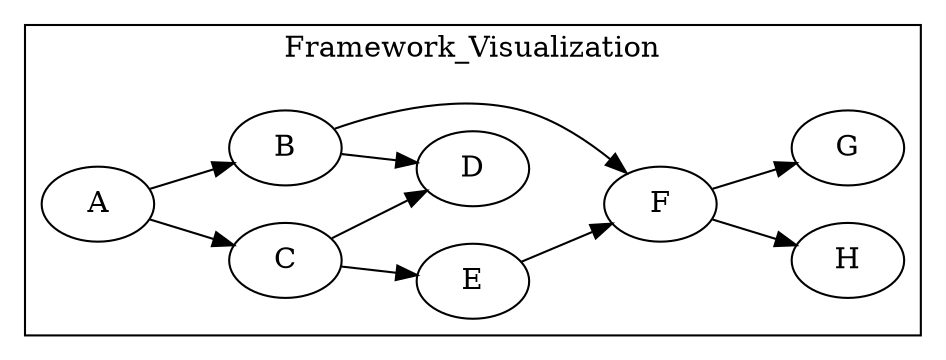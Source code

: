 digraph Framework_Example {
rankdir="LR";
subgraph cluster_Example {
label="Framework_Visualization";
p0x7f2ae1216020[label="H"];
p0x7f2ae1216138[label="G"];
p0x7f2ae1216250[label="F"];
p0x7f2ae1216250 -> p0x7f2ae1216138;
p0x7f2ae1216250 -> p0x7f2ae1216020;
p0x7f2ae1216368[label="E"];
p0x7f2ae1216368 -> p0x7f2ae1216250;
p0x7f2ae1216480[label="D"];
p0x7f2ae1216598[label="C"];
p0x7f2ae1216598 -> p0x7f2ae1216480;
p0x7f2ae1216598 -> p0x7f2ae1216368;
p0x7f2ae12166b0[label="B"];
p0x7f2ae12166b0 -> p0x7f2ae1216480;
p0x7f2ae12166b0 -> p0x7f2ae1216250;
p0x7f2ae12167c8[label="A"];
p0x7f2ae12167c8 -> p0x7f2ae12166b0;
p0x7f2ae12167c8 -> p0x7f2ae1216598;
}
}

